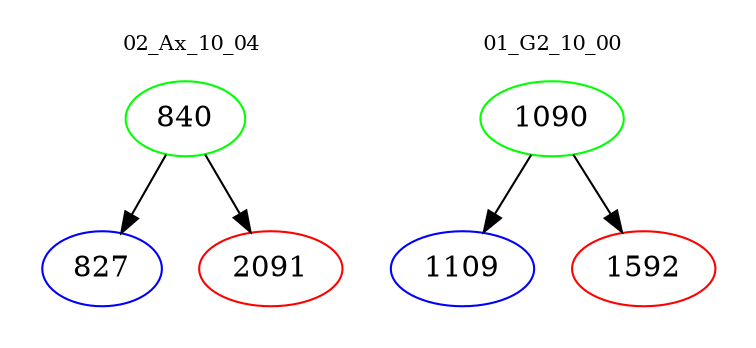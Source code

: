 digraph{
subgraph cluster_0 {
color = white
label = "02_Ax_10_04";
fontsize=10;
T0_840 [label="840", color="green"]
T0_840 -> T0_827 [color="black"]
T0_827 [label="827", color="blue"]
T0_840 -> T0_2091 [color="black"]
T0_2091 [label="2091", color="red"]
}
subgraph cluster_1 {
color = white
label = "01_G2_10_00";
fontsize=10;
T1_1090 [label="1090", color="green"]
T1_1090 -> T1_1109 [color="black"]
T1_1109 [label="1109", color="blue"]
T1_1090 -> T1_1592 [color="black"]
T1_1592 [label="1592", color="red"]
}
}
